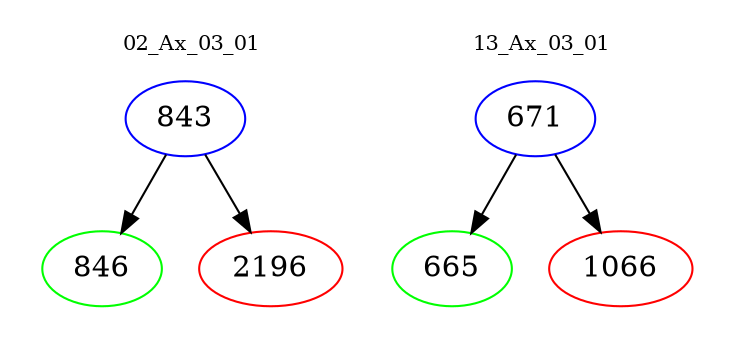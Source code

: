 digraph{
subgraph cluster_0 {
color = white
label = "02_Ax_03_01";
fontsize=10;
T0_843 [label="843", color="blue"]
T0_843 -> T0_846 [color="black"]
T0_846 [label="846", color="green"]
T0_843 -> T0_2196 [color="black"]
T0_2196 [label="2196", color="red"]
}
subgraph cluster_1 {
color = white
label = "13_Ax_03_01";
fontsize=10;
T1_671 [label="671", color="blue"]
T1_671 -> T1_665 [color="black"]
T1_665 [label="665", color="green"]
T1_671 -> T1_1066 [color="black"]
T1_1066 [label="1066", color="red"]
}
}
